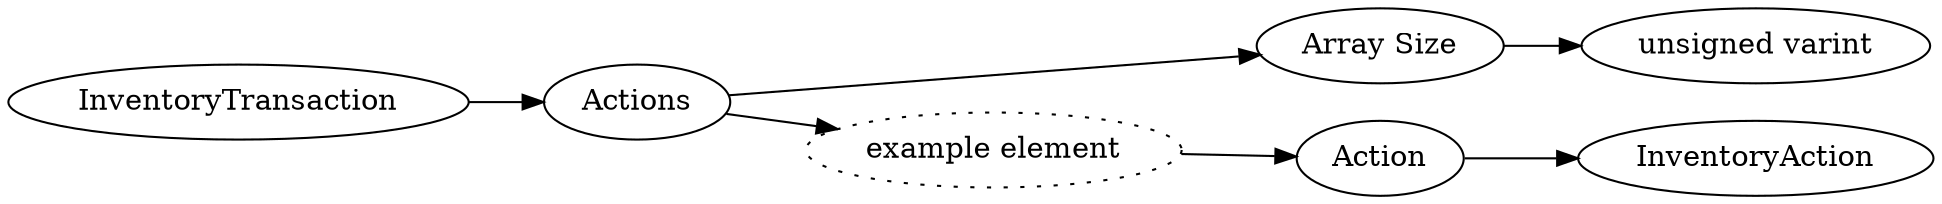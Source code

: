 digraph "InventoryTransaction" {
rankdir = LR
22
22 -> 23
23 -> 24
24 -> 25
23 -> 26
26 -> 27
27 -> 51

22 [label="InventoryTransaction",comment="name: \"InventoryTransaction\", typeName: \"\", id: 22, branchId: 0, recurseId: -1, attributes: 0, notes: \"\""];
23 [label="Actions",comment="name: \"Actions\", typeName: \"\", id: 23, branchId: 0, recurseId: -1, attributes: 8, notes: \"\""];
24 [label="Array Size",comment="name: \"Array Size\", typeName: \"\", id: 24, branchId: 0, recurseId: -1, attributes: 0, notes: \"\""];
25 [label="unsigned varint",comment="name: \"unsigned varint\", typeName: \"\", id: 25, branchId: 0, recurseId: -1, attributes: 512, notes: \"\""];
26 [label="example element",style=dotted,comment="name: \"example element\", typeName: \"\", id: 26, branchId: 0, recurseId: -1, attributes: 16, notes: \"\""];
27 [label="Action",comment="name: \"Action\", typeName: \"InventoryAction\", id: 27, branchId: 0, recurseId: -1, attributes: 256, notes: \"\""];
51 [label="InventoryAction",comment="name: \"InventoryAction\", typeName: \"\", id: 51, branchId: 0, recurseId: -1, attributes: 512, notes: \"\""];
{ rank = max;25;51}

}

